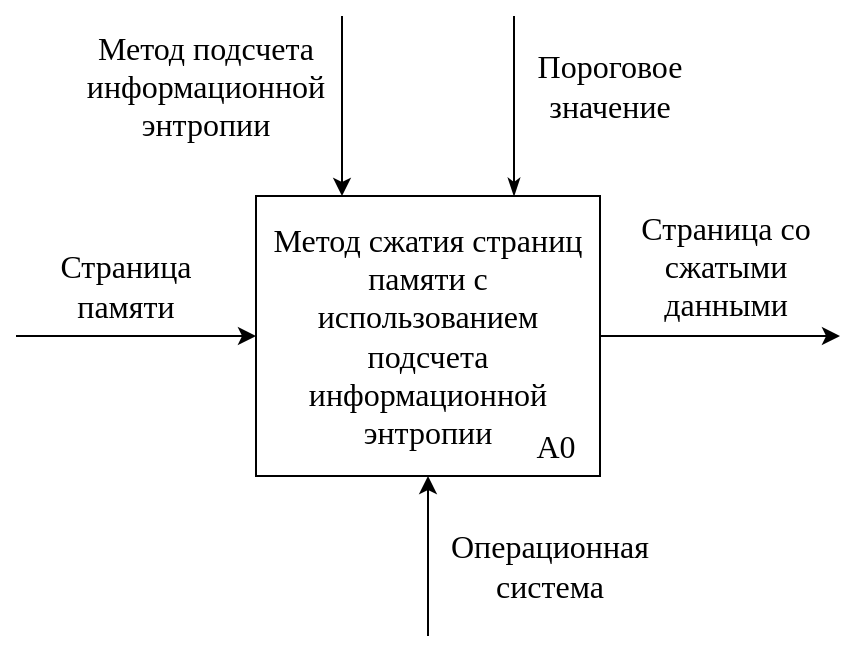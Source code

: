 <mxfile version="21.3.7" type="device">
  <diagram name="Страница 1" id="pgUWzlrUVevQ2D5Vvk6Q">
    <mxGraphModel dx="978" dy="591" grid="1" gridSize="10" guides="1" tooltips="1" connect="1" arrows="1" fold="1" page="1" pageScale="1" pageWidth="450" pageHeight="350" math="0" shadow="0">
      <root>
        <mxCell id="0" />
        <mxCell id="1" parent="0" />
        <mxCell id="QktWzPdK9CgGakuP4GfK-3" style="edgeStyle=orthogonalEdgeStyle;rounded=0;orthogonalLoop=1;jettySize=auto;html=1;exitX=0;exitY=0.5;exitDx=0;exitDy=0;startArrow=classic;startFill=1;endArrow=none;endFill=0;" parent="1" source="QktWzPdK9CgGakuP4GfK-1" edge="1">
          <mxGeometry relative="1" as="geometry">
            <mxPoint x="19" y="180" as="targetPoint" />
          </mxGeometry>
        </mxCell>
        <mxCell id="p9PxyBr14WY96Y3L_3pp-3" style="edgeStyle=orthogonalEdgeStyle;rounded=0;orthogonalLoop=1;jettySize=auto;html=1;exitX=0.75;exitY=0;exitDx=0;exitDy=0;startArrow=classicThin;startFill=1;endArrow=none;endFill=0;" edge="1" parent="1" source="QktWzPdK9CgGakuP4GfK-1">
          <mxGeometry relative="1" as="geometry">
            <mxPoint x="268" y="20" as="targetPoint" />
          </mxGeometry>
        </mxCell>
        <mxCell id="p9PxyBr14WY96Y3L_3pp-4" style="edgeStyle=orthogonalEdgeStyle;rounded=0;orthogonalLoop=1;jettySize=auto;html=1;exitX=0.25;exitY=0;exitDx=0;exitDy=0;startArrow=classic;startFill=1;endArrow=none;endFill=0;" edge="1" parent="1" source="QktWzPdK9CgGakuP4GfK-1">
          <mxGeometry relative="1" as="geometry">
            <mxPoint x="182" y="20" as="targetPoint" />
          </mxGeometry>
        </mxCell>
        <mxCell id="p9PxyBr14WY96Y3L_3pp-5" style="edgeStyle=orthogonalEdgeStyle;rounded=0;orthogonalLoop=1;jettySize=auto;html=1;exitX=1;exitY=0.5;exitDx=0;exitDy=0;" edge="1" parent="1" source="QktWzPdK9CgGakuP4GfK-1">
          <mxGeometry relative="1" as="geometry">
            <mxPoint x="431" y="180" as="targetPoint" />
          </mxGeometry>
        </mxCell>
        <mxCell id="p9PxyBr14WY96Y3L_3pp-7" style="edgeStyle=orthogonalEdgeStyle;rounded=0;orthogonalLoop=1;jettySize=auto;html=1;exitX=0.5;exitY=1;exitDx=0;exitDy=0;startArrow=classic;startFill=1;endArrow=none;endFill=0;" edge="1" parent="1" source="QktWzPdK9CgGakuP4GfK-1">
          <mxGeometry relative="1" as="geometry">
            <mxPoint x="225" y="330" as="targetPoint" />
          </mxGeometry>
        </mxCell>
        <mxCell id="QktWzPdK9CgGakuP4GfK-1" value="Метод сжатия страниц памяти с использованием подсчета информационной энтропии" style="rounded=0;whiteSpace=wrap;html=1;fontFamily=Times New Roman;fontSize=16;" parent="1" vertex="1">
          <mxGeometry x="139" y="110" width="172" height="140" as="geometry" />
        </mxCell>
        <mxCell id="QktWzPdK9CgGakuP4GfK-2" value="A0" style="text;html=1;strokeColor=none;fillColor=none;align=center;verticalAlign=middle;whiteSpace=wrap;rounded=0;fontFamily=Times New Roman;fontSize=16;" parent="1" vertex="1">
          <mxGeometry x="259" y="220" width="60" height="30" as="geometry" />
        </mxCell>
        <mxCell id="QktWzPdK9CgGakuP4GfK-5" value="Страница памяти" style="text;html=1;strokeColor=none;fillColor=none;align=center;verticalAlign=middle;whiteSpace=wrap;rounded=0;fontFamily=Times New Roman;fontSize=16;" parent="1" vertex="1">
          <mxGeometry x="19" y="140" width="110" height="30" as="geometry" />
        </mxCell>
        <mxCell id="QktWzPdK9CgGakuP4GfK-15" value="Операционная система" style="text;html=1;strokeColor=none;fillColor=none;align=center;verticalAlign=middle;whiteSpace=wrap;rounded=0;fontFamily=Times New Roman;fontSize=16;" parent="1" vertex="1">
          <mxGeometry x="231" y="280" width="110" height="30" as="geometry" />
        </mxCell>
        <mxCell id="QktWzPdK9CgGakuP4GfK-18" value="Пороговое значение" style="text;html=1;strokeColor=none;fillColor=none;align=center;verticalAlign=middle;whiteSpace=wrap;rounded=0;fontFamily=Times New Roman;fontSize=16;" parent="1" vertex="1">
          <mxGeometry x="271" y="40" width="90" height="30" as="geometry" />
        </mxCell>
        <mxCell id="QktWzPdK9CgGakuP4GfK-19" value="Метод подсчета информационной энтропии" style="text;html=1;strokeColor=none;fillColor=none;align=center;verticalAlign=middle;whiteSpace=wrap;rounded=0;fontFamily=Times New Roman;fontSize=16;" parent="1" vertex="1">
          <mxGeometry x="69" y="40" width="90" height="30" as="geometry" />
        </mxCell>
        <mxCell id="Ty4EMyjX9OsFzOMzOXdq-2" value="Страница со сжатыми данными" style="text;html=1;strokeColor=none;fillColor=none;align=center;verticalAlign=middle;whiteSpace=wrap;rounded=0;fontFamily=Times New Roman;fontSize=16;" parent="1" vertex="1">
          <mxGeometry x="319" y="130" width="110" height="30" as="geometry" />
        </mxCell>
      </root>
    </mxGraphModel>
  </diagram>
</mxfile>
